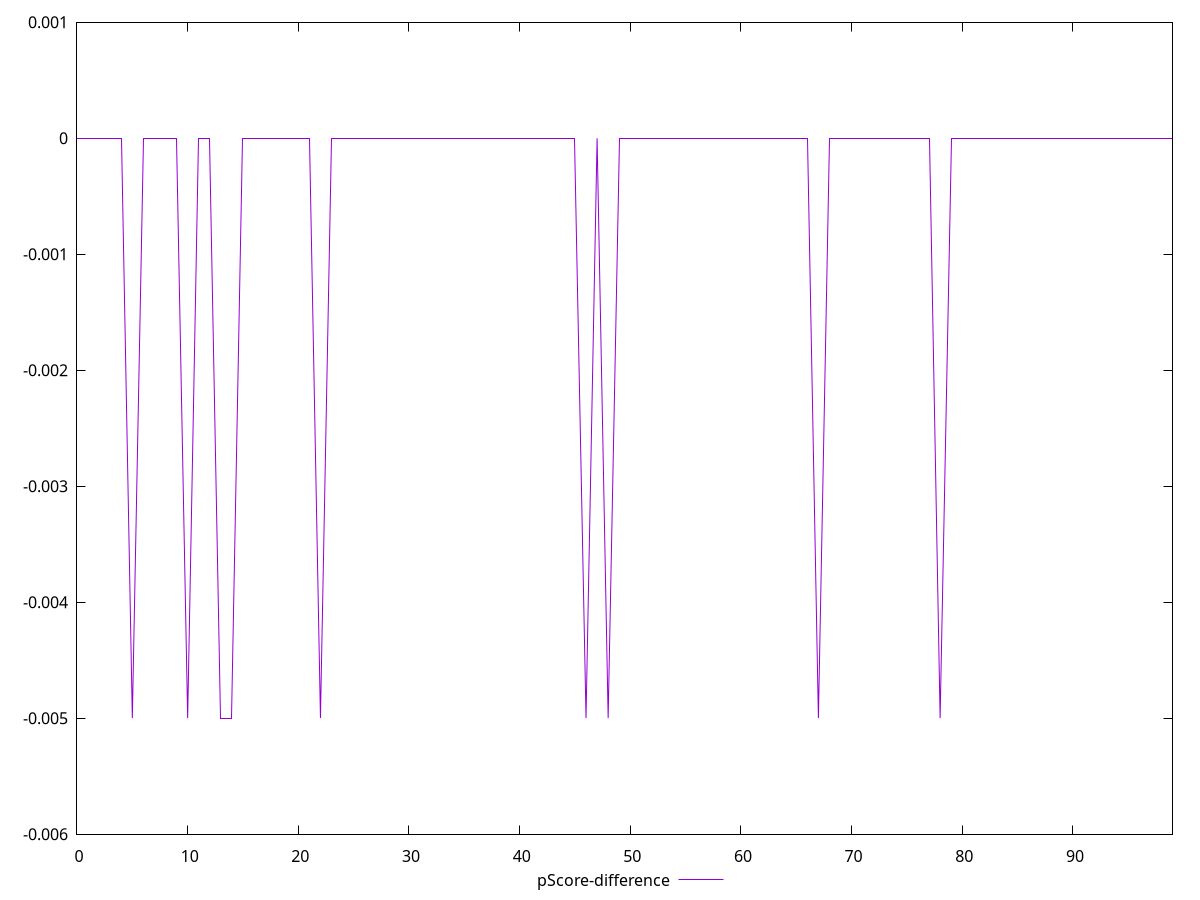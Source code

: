 reset

$pScoreDifference <<EOF
0 0
1 0
2 0
3 0
4 0
5 -0.0050000000000000044
6 0
7 0
8 0
9 0
10 -0.0050000000000000044
11 0
12 0
13 -0.0050000000000000044
14 -0.0050000000000000044
15 0
16 0
17 0
18 0
19 0
20 0
21 0
22 -0.0050000000000000044
23 0
24 0
25 0
26 0
27 0
28 0
29 0
30 0
31 0
32 0
33 0
34 0
35 0
36 0
37 0
38 0
39 0
40 0
41 0
42 0
43 0
44 0
45 0
46 -0.0050000000000000044
47 0
48 -0.0050000000000000044
49 0
50 0
51 0
52 0
53 0
54 0
55 0
56 0
57 0
58 0
59 0
60 0
61 0
62 0
63 0
64 0
65 0
66 0
67 -0.0050000000000000044
68 0
69 0
70 0
71 0
72 0
73 0
74 0
75 0
76 0
77 0
78 -0.0050000000000000044
79 0
80 0
81 0
82 0
83 0
84 0
85 0
86 0
87 0
88 0
89 0
90 0
91 0
92 0
93 0
94 0
95 0
96 0
97 0
98 0
99 0
EOF

set key outside below
set xrange [0:99]
set yrange [-0.0060000000000000045:0.001]
set trange [-0.0060000000000000045:0.001]
set terminal svg size 640, 500 enhanced background rgb 'white'
set output "reports/report_00030_2021-02-24T20-42-31.540Z/legacy-javascript/samples/astro/pScore-difference/values.svg"

plot $pScoreDifference title "pScore-difference" with line

reset
